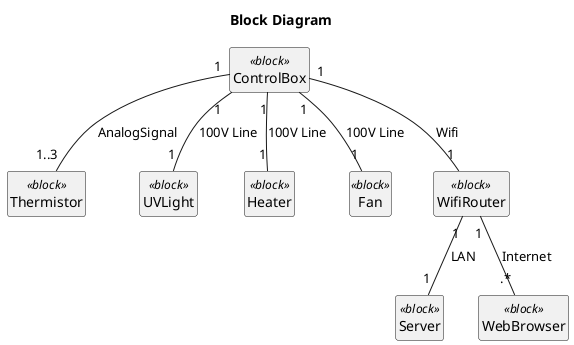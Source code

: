 @startuml

title Block Diagram 

hide circle
hide method
hide empty members

class "ControlBox" as BlockControlBox <<block>>{
}

class "Thermistor" as BlockThermistor <<block>>{
}
class "UVLight" as BlockUVLight <<block>>{
}
class "Heater" as BlockHeater <<block>>{
}
class "Fan" as BlockFan <<block>>{
}

class "Server" as BlockServer <<block>>{
}
class "WebBrowser" as BlockWebBrowser <<block>>{
}
class "WifiRouter" as BlockWifiRouter <<block>>{
}

'ControlBoxに, UVLightを接続
BlockControlBox "1"--"1" BlockUVLight : 100V Line

'ControlBoxに, Heaterを接続
BlockControlBox "1"--"1" BlockHeater : 100V Line

'ControlBoxに, Fanを接続
BlockControlBox "1"--"1" BlockFan : 100V Line

'ControlBoxに, Thermistorを接続
BlockControlBox "1"--"1..3" BlockThermistor : AnalogSignal

'ControlBoxは, RouterとWifi接続
BlockControlBox "1"--"1" BlockWifiRouter : Wifi

'RouterとServerはLANで接続
BlockWifiRouter "1"--"1" BlockServer : LAN

'RouterとWebBrowserはInternetで接続
BlockWifiRouter "1"--".*" BlockWebBrowser : Internet
@enduml
